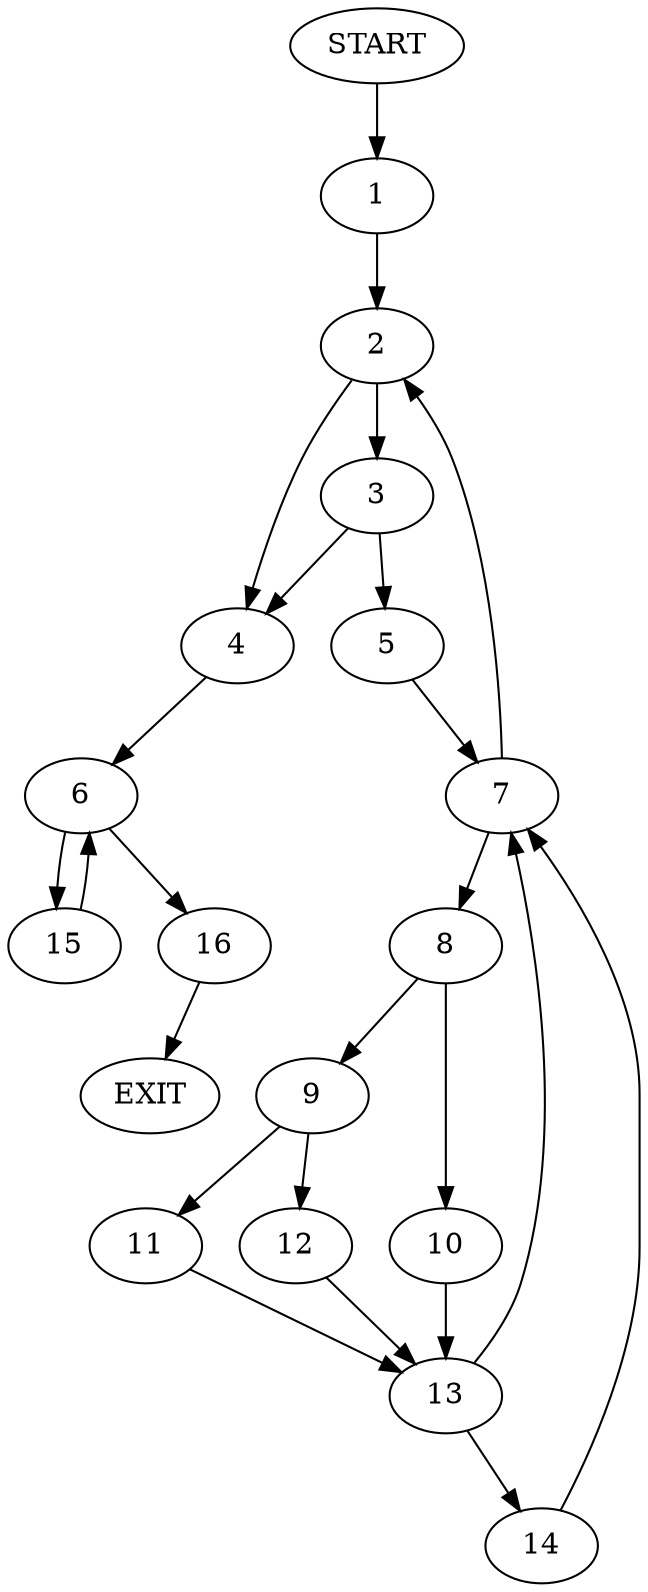 digraph {
0 [label="START"]
17 [label="EXIT"]
0 -> 1
1 -> 2
2 -> 3
2 -> 4
3 -> 5
3 -> 4
4 -> 6
5 -> 7
7 -> 8
7 -> 2
8 -> 9
8 -> 10
9 -> 11
9 -> 12
10 -> 13
12 -> 13
11 -> 13
13 -> 7
13 -> 14
14 -> 7
6 -> 15
6 -> 16
15 -> 6
16 -> 17
}
